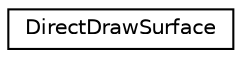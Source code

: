 digraph G
{
  edge [fontname="Helvetica",fontsize="10",labelfontname="Helvetica",labelfontsize="10"];
  node [fontname="Helvetica",fontsize="10",shape=record];
  rankdir=LR;
  Node1 [label="DirectDrawSurface",height=0.2,width=0.4,color="black", fillcolor="white", style="filled",URL="$d3/d1d/classDirectDrawSurface.html",tooltip="DirectDraw Surface. (DDS)"];
}
